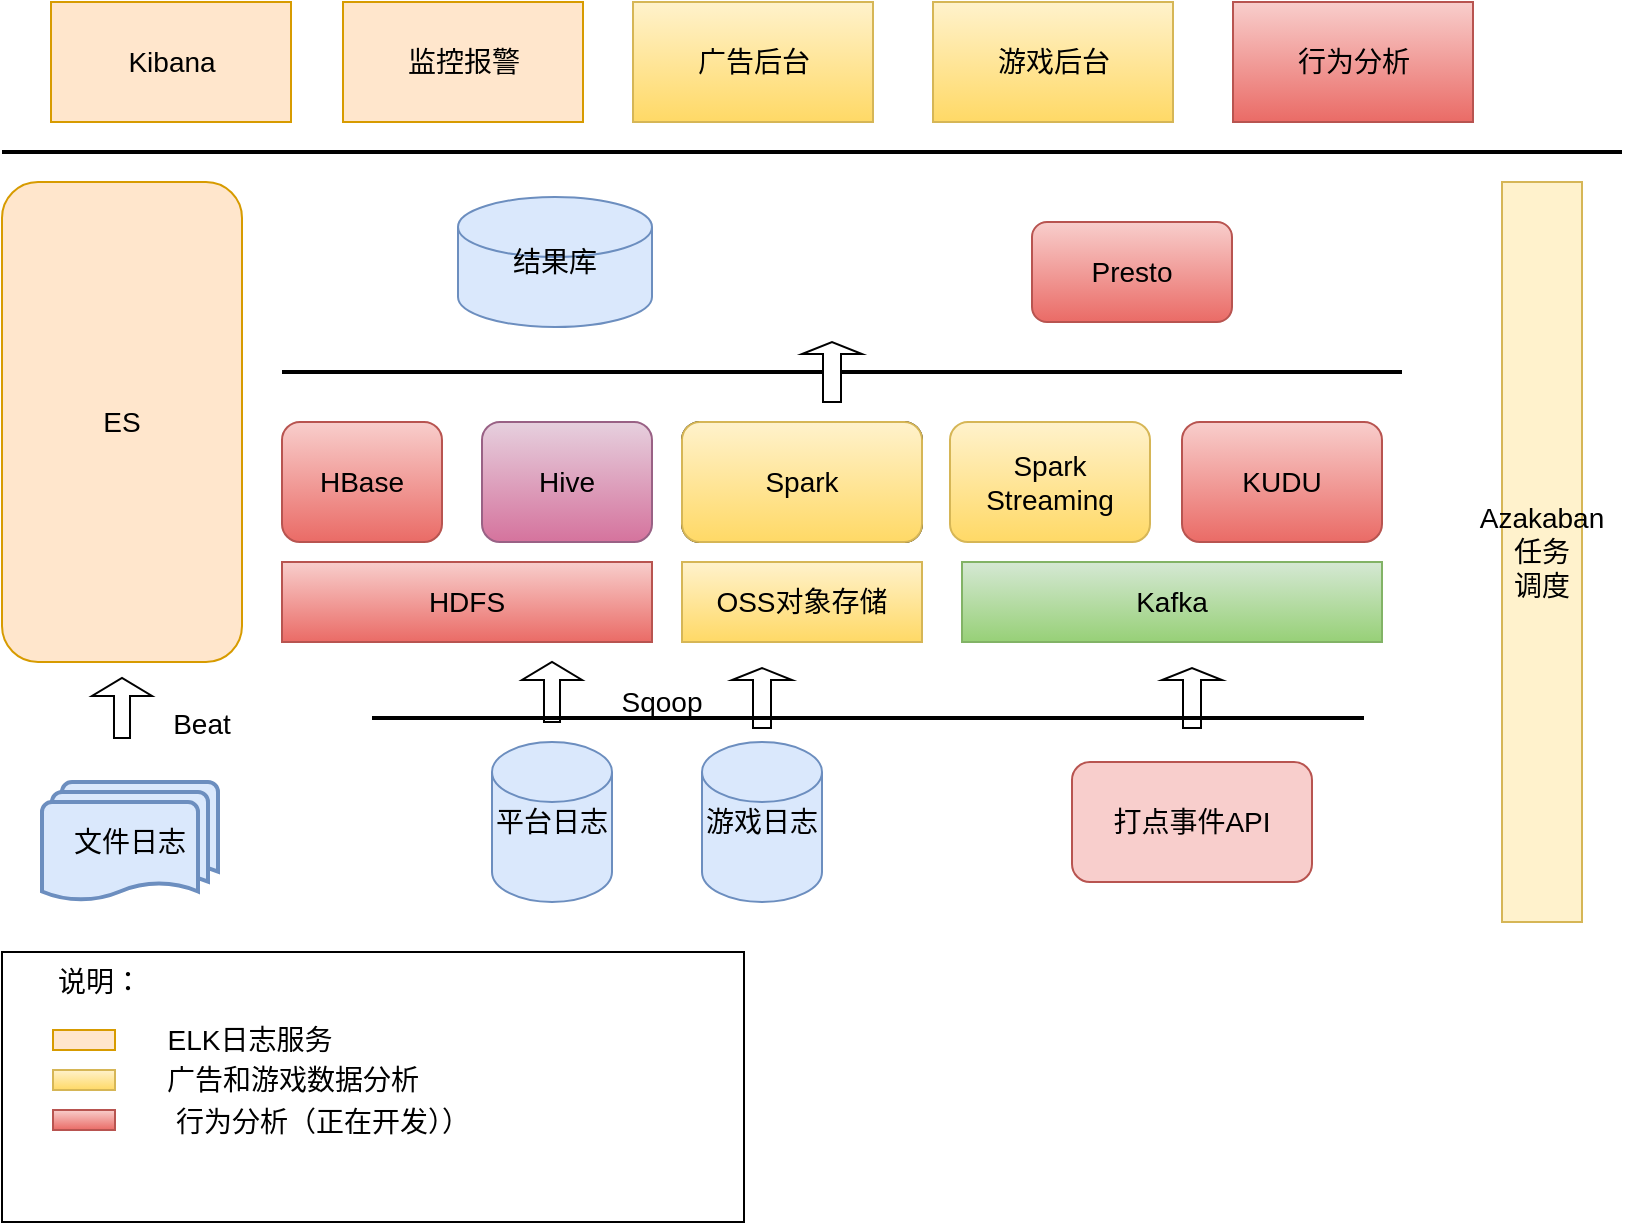 <mxfile version="13.5.5" type="github">
  <diagram id="SUA77PbycbYVvd3b78xJ" name="第 1 页">
    <mxGraphModel dx="1422" dy="802" grid="1" gridSize="10" guides="1" tooltips="1" connect="1" arrows="1" fold="1" page="1" pageScale="1" pageWidth="827" pageHeight="1169" math="0" shadow="0">
      <root>
        <mxCell id="0" />
        <mxCell id="1" parent="0" />
        <mxCell id="_BwWZOYq04hog9lbWKIB-58" value="" style="rounded=0;whiteSpace=wrap;html=1;fontSize=14;" vertex="1" parent="1">
          <mxGeometry x="9" y="585" width="371" height="135" as="geometry" />
        </mxCell>
        <mxCell id="_BwWZOYq04hog9lbWKIB-2" value="HDFS" style="rounded=0;whiteSpace=wrap;html=1;fontSize=14;gradientColor=#ea6b66;fillColor=#f8cecc;strokeColor=#b85450;" vertex="1" parent="1">
          <mxGeometry x="149" y="390" width="185" height="40" as="geometry" />
        </mxCell>
        <mxCell id="_BwWZOYq04hog9lbWKIB-3" value="Hive" style="rounded=1;whiteSpace=wrap;html=1;fontSize=14;gradientColor=#d5739d;fillColor=#e6d0de;strokeColor=#996185;" vertex="1" parent="1">
          <mxGeometry x="249" y="320" width="85" height="60" as="geometry" />
        </mxCell>
        <mxCell id="_BwWZOYq04hog9lbWKIB-4" value="Spark" style="rounded=1;whiteSpace=wrap;html=1;fontSize=14;" vertex="1" parent="1">
          <mxGeometry x="349" y="320" width="120" height="60" as="geometry" />
        </mxCell>
        <mxCell id="_BwWZOYq04hog9lbWKIB-5" value="Kafka" style="rounded=0;whiteSpace=wrap;html=1;fontSize=14;fillColor=#d5e8d4;strokeColor=#82b366;gradientColor=#97d077;" vertex="1" parent="1">
          <mxGeometry x="489" y="390" width="210" height="40" as="geometry" />
        </mxCell>
        <mxCell id="_BwWZOYq04hog9lbWKIB-8" value="Spark Streaming" style="rounded=1;whiteSpace=wrap;html=1;fontSize=14;gradientColor=#ffd966;fillColor=#fff2cc;strokeColor=#d6b656;" vertex="1" parent="1">
          <mxGeometry x="483" y="320" width="100" height="60" as="geometry" />
        </mxCell>
        <mxCell id="_BwWZOYq04hog9lbWKIB-9" value="平台日志" style="shape=cylinder2;whiteSpace=wrap;html=1;boundedLbl=1;backgroundOutline=1;size=15;fontSize=14;fillColor=#dae8fc;strokeColor=#6c8ebf;" vertex="1" parent="1">
          <mxGeometry x="254" y="480" width="60" height="80" as="geometry" />
        </mxCell>
        <mxCell id="_BwWZOYq04hog9lbWKIB-10" value="游戏日志" style="shape=cylinder2;whiteSpace=wrap;html=1;boundedLbl=1;backgroundOutline=1;size=15;fontSize=14;fillColor=#dae8fc;strokeColor=#6c8ebf;" vertex="1" parent="1">
          <mxGeometry x="359" y="480" width="60" height="80" as="geometry" />
        </mxCell>
        <mxCell id="_BwWZOYq04hog9lbWKIB-12" value="" style="shape=singleArrow;direction=north;whiteSpace=wrap;html=1;arrowWidth=0.267;arrowSize=0.3;fontSize=14;" vertex="1" parent="1">
          <mxGeometry x="269" y="440" width="30" height="30" as="geometry" />
        </mxCell>
        <mxCell id="_BwWZOYq04hog9lbWKIB-13" value="" style="shape=singleArrow;direction=north;whiteSpace=wrap;html=1;fontSize=14;" vertex="1" parent="1">
          <mxGeometry x="374" y="443" width="30" height="30" as="geometry" />
        </mxCell>
        <mxCell id="_BwWZOYq04hog9lbWKIB-14" value="Sqoop" style="text;html=1;strokeColor=none;fillColor=none;align=center;verticalAlign=middle;whiteSpace=wrap;rounded=0;fontSize=14;" vertex="1" parent="1">
          <mxGeometry x="319" y="450" width="40" height="20" as="geometry" />
        </mxCell>
        <mxCell id="_BwWZOYq04hog9lbWKIB-16" value="" style="shape=singleArrow;direction=north;whiteSpace=wrap;html=1;fontSize=14;" vertex="1" parent="1">
          <mxGeometry x="589" y="443" width="30" height="30" as="geometry" />
        </mxCell>
        <mxCell id="_BwWZOYq04hog9lbWKIB-17" value="打点事件API" style="rounded=1;whiteSpace=wrap;html=1;fontSize=14;fillColor=#f8cecc;strokeColor=#b85450;" vertex="1" parent="1">
          <mxGeometry x="544" y="490" width="120" height="60" as="geometry" />
        </mxCell>
        <mxCell id="_BwWZOYq04hog9lbWKIB-23" value="Azakaban&lt;br style=&quot;font-size: 14px;&quot;&gt;任务&lt;br style=&quot;font-size: 14px;&quot;&gt;调度" style="rounded=0;whiteSpace=wrap;html=1;fontSize=14;fillColor=#fff2cc;strokeColor=#d6b656;" vertex="1" parent="1">
          <mxGeometry x="759" y="200" width="40" height="370" as="geometry" />
        </mxCell>
        <mxCell id="_BwWZOYq04hog9lbWKIB-24" value="OSS对象存储" style="rounded=0;whiteSpace=wrap;html=1;fontSize=14;" vertex="1" parent="1">
          <mxGeometry x="349" y="390" width="120" height="40" as="geometry" />
        </mxCell>
        <mxCell id="_BwWZOYq04hog9lbWKIB-30" value="" style="line;strokeWidth=2;html=1;fontSize=14;" vertex="1" parent="1">
          <mxGeometry x="149" y="290" width="560" height="10" as="geometry" />
        </mxCell>
        <mxCell id="_BwWZOYq04hog9lbWKIB-31" value="" style="shape=singleArrow;direction=north;whiteSpace=wrap;html=1;fontSize=14;" vertex="1" parent="1">
          <mxGeometry x="409" y="280" width="30" height="30" as="geometry" />
        </mxCell>
        <mxCell id="_BwWZOYq04hog9lbWKIB-32" value="" style="line;strokeWidth=2;html=1;fontSize=14;" vertex="1" parent="1">
          <mxGeometry x="194" y="463" width="496" height="10" as="geometry" />
        </mxCell>
        <mxCell id="_BwWZOYq04hog9lbWKIB-37" value="HBase" style="rounded=1;whiteSpace=wrap;html=1;fontSize=14;gradientColor=#ea6b66;fillColor=#f8cecc;strokeColor=#b85450;" vertex="1" parent="1">
          <mxGeometry x="149" y="320" width="80" height="60" as="geometry" />
        </mxCell>
        <mxCell id="_BwWZOYq04hog9lbWKIB-38" value="KUDU" style="rounded=1;whiteSpace=wrap;html=1;fontSize=14;gradientColor=#ea6b66;fillColor=#f8cecc;strokeColor=#b85450;" vertex="1" parent="1">
          <mxGeometry x="599" y="320" width="100" height="60" as="geometry" />
        </mxCell>
        <mxCell id="_BwWZOYq04hog9lbWKIB-39" value="Presto" style="rounded=1;whiteSpace=wrap;html=1;fontSize=14;fillColor=#f8cecc;strokeColor=#b85450;gradientColor=#ea6b66;" vertex="1" parent="1">
          <mxGeometry x="524" y="220" width="100" height="50" as="geometry" />
        </mxCell>
        <mxCell id="_BwWZOYq04hog9lbWKIB-42" value="结果库" style="shape=cylinder2;whiteSpace=wrap;html=1;boundedLbl=1;backgroundOutline=1;size=15;fontSize=14;fillColor=#dae8fc;strokeColor=#6c8ebf;" vertex="1" parent="1">
          <mxGeometry x="237" y="207.5" width="97" height="65" as="geometry" />
        </mxCell>
        <mxCell id="_BwWZOYq04hog9lbWKIB-43" value="" style="line;strokeWidth=2;html=1;fontSize=14;" vertex="1" parent="1">
          <mxGeometry x="9" y="180" width="810" height="10" as="geometry" />
        </mxCell>
        <mxCell id="_BwWZOYq04hog9lbWKIB-44" value="广告后台" style="rounded=0;whiteSpace=wrap;html=1;fontSize=14;gradientColor=#ffd966;fillColor=#fff2cc;strokeColor=#d6b656;" vertex="1" parent="1">
          <mxGeometry x="324.5" y="110" width="120" height="60" as="geometry" />
        </mxCell>
        <mxCell id="_BwWZOYq04hog9lbWKIB-45" value="游戏后台" style="rounded=0;whiteSpace=wrap;html=1;fontSize=14;gradientColor=#ffd966;fillColor=#fff2cc;strokeColor=#d6b656;" vertex="1" parent="1">
          <mxGeometry x="474.5" y="110" width="120" height="60" as="geometry" />
        </mxCell>
        <mxCell id="_BwWZOYq04hog9lbWKIB-46" value="行为分析" style="rounded=0;whiteSpace=wrap;html=1;fontSize=14;gradientColor=#ea6b66;fillColor=#f8cecc;strokeColor=#b85450;" vertex="1" parent="1">
          <mxGeometry x="624.5" y="110" width="120" height="60" as="geometry" />
        </mxCell>
        <mxCell id="_BwWZOYq04hog9lbWKIB-47" value="ES" style="rounded=1;whiteSpace=wrap;html=1;fontSize=14;fillColor=#ffe6cc;strokeColor=#d79b00;" vertex="1" parent="1">
          <mxGeometry x="9" y="200" width="120" height="240" as="geometry" />
        </mxCell>
        <mxCell id="_BwWZOYq04hog9lbWKIB-49" value="文件日志" style="strokeWidth=2;html=1;shape=mxgraph.flowchart.multi-document;whiteSpace=wrap;fontSize=14;fillColor=#dae8fc;strokeColor=#6c8ebf;" vertex="1" parent="1">
          <mxGeometry x="29" y="500" width="88" height="60" as="geometry" />
        </mxCell>
        <mxCell id="_BwWZOYq04hog9lbWKIB-50" value="" style="shape=singleArrow;direction=north;whiteSpace=wrap;html=1;arrowWidth=0.267;arrowSize=0.3;fontSize=14;" vertex="1" parent="1">
          <mxGeometry x="54" y="448" width="30" height="30" as="geometry" />
        </mxCell>
        <mxCell id="_BwWZOYq04hog9lbWKIB-51" value="Beat" style="text;html=1;strokeColor=none;fillColor=none;align=center;verticalAlign=middle;whiteSpace=wrap;rounded=0;fontSize=14;" vertex="1" parent="1">
          <mxGeometry x="89" y="461" width="40" height="20" as="geometry" />
        </mxCell>
        <mxCell id="_BwWZOYq04hog9lbWKIB-52" value="Kibana" style="rounded=0;whiteSpace=wrap;html=1;fontSize=14;fillColor=#ffe6cc;strokeColor=#d79b00;" vertex="1" parent="1">
          <mxGeometry x="33.5" y="110" width="120" height="60" as="geometry" />
        </mxCell>
        <mxCell id="_BwWZOYq04hog9lbWKIB-53" value="监控报警" style="rounded=0;whiteSpace=wrap;html=1;fontSize=14;fillColor=#ffe6cc;strokeColor=#d79b00;" vertex="1" parent="1">
          <mxGeometry x="179.5" y="110" width="120" height="60" as="geometry" />
        </mxCell>
        <mxCell id="_BwWZOYq04hog9lbWKIB-54" value="OSS对象存储" style="rounded=0;whiteSpace=wrap;html=1;fontSize=14;gradientColor=#ffd966;fillColor=#fff2cc;strokeColor=#d6b656;" vertex="1" parent="1">
          <mxGeometry x="349" y="390" width="120" height="40" as="geometry" />
        </mxCell>
        <mxCell id="_BwWZOYq04hog9lbWKIB-55" value="Spark" style="rounded=1;whiteSpace=wrap;html=1;fontSize=14;gradientColor=#ffd966;fillColor=#fff2cc;strokeColor=#d6b656;" vertex="1" parent="1">
          <mxGeometry x="349" y="320" width="120" height="60" as="geometry" />
        </mxCell>
        <mxCell id="_BwWZOYq04hog9lbWKIB-56" value="" style="rounded=0;whiteSpace=wrap;html=1;fontSize=14;fillColor=#ffe6cc;strokeColor=#d79b00;" vertex="1" parent="1">
          <mxGeometry x="34.5" y="624" width="31" height="10" as="geometry" />
        </mxCell>
        <mxCell id="_BwWZOYq04hog9lbWKIB-57" value="ELK日志服务" style="text;html=1;strokeColor=none;fillColor=none;align=center;verticalAlign=middle;whiteSpace=wrap;rounded=0;fontSize=14;" vertex="1" parent="1">
          <mxGeometry x="79.5" y="619" width="106" height="20" as="geometry" />
        </mxCell>
        <mxCell id="_BwWZOYq04hog9lbWKIB-59" value="说明：" style="text;html=1;strokeColor=none;fillColor=none;align=center;verticalAlign=middle;whiteSpace=wrap;rounded=0;fontSize=14;" vertex="1" parent="1">
          <mxGeometry x="26" y="590" width="64" height="20" as="geometry" />
        </mxCell>
        <mxCell id="_BwWZOYq04hog9lbWKIB-60" value="" style="rounded=0;whiteSpace=wrap;html=1;fontSize=14;fillColor=#fff2cc;strokeColor=#d6b656;gradientColor=#ffd966;" vertex="1" parent="1">
          <mxGeometry x="34.5" y="644" width="31" height="10" as="geometry" />
        </mxCell>
        <mxCell id="_BwWZOYq04hog9lbWKIB-61" value="广告和游戏数据分析" style="text;html=1;strokeColor=none;fillColor=none;align=center;verticalAlign=middle;whiteSpace=wrap;rounded=0;fontSize=14;" vertex="1" parent="1">
          <mxGeometry x="83.5" y="639" width="140.5" height="20" as="geometry" />
        </mxCell>
        <mxCell id="_BwWZOYq04hog9lbWKIB-62" value="" style="rounded=0;whiteSpace=wrap;html=1;fontSize=14;fillColor=#f8cecc;strokeColor=#b85450;gradientColor=#ea6b66;" vertex="1" parent="1">
          <mxGeometry x="34.5" y="664" width="31" height="10" as="geometry" />
        </mxCell>
        <mxCell id="_BwWZOYq04hog9lbWKIB-63" value="行为分析（正在开发））" style="text;html=1;strokeColor=none;fillColor=none;align=center;verticalAlign=middle;whiteSpace=wrap;rounded=0;fontSize=14;" vertex="1" parent="1">
          <mxGeometry x="83.5" y="659" width="170.5" height="21" as="geometry" />
        </mxCell>
      </root>
    </mxGraphModel>
  </diagram>
</mxfile>
